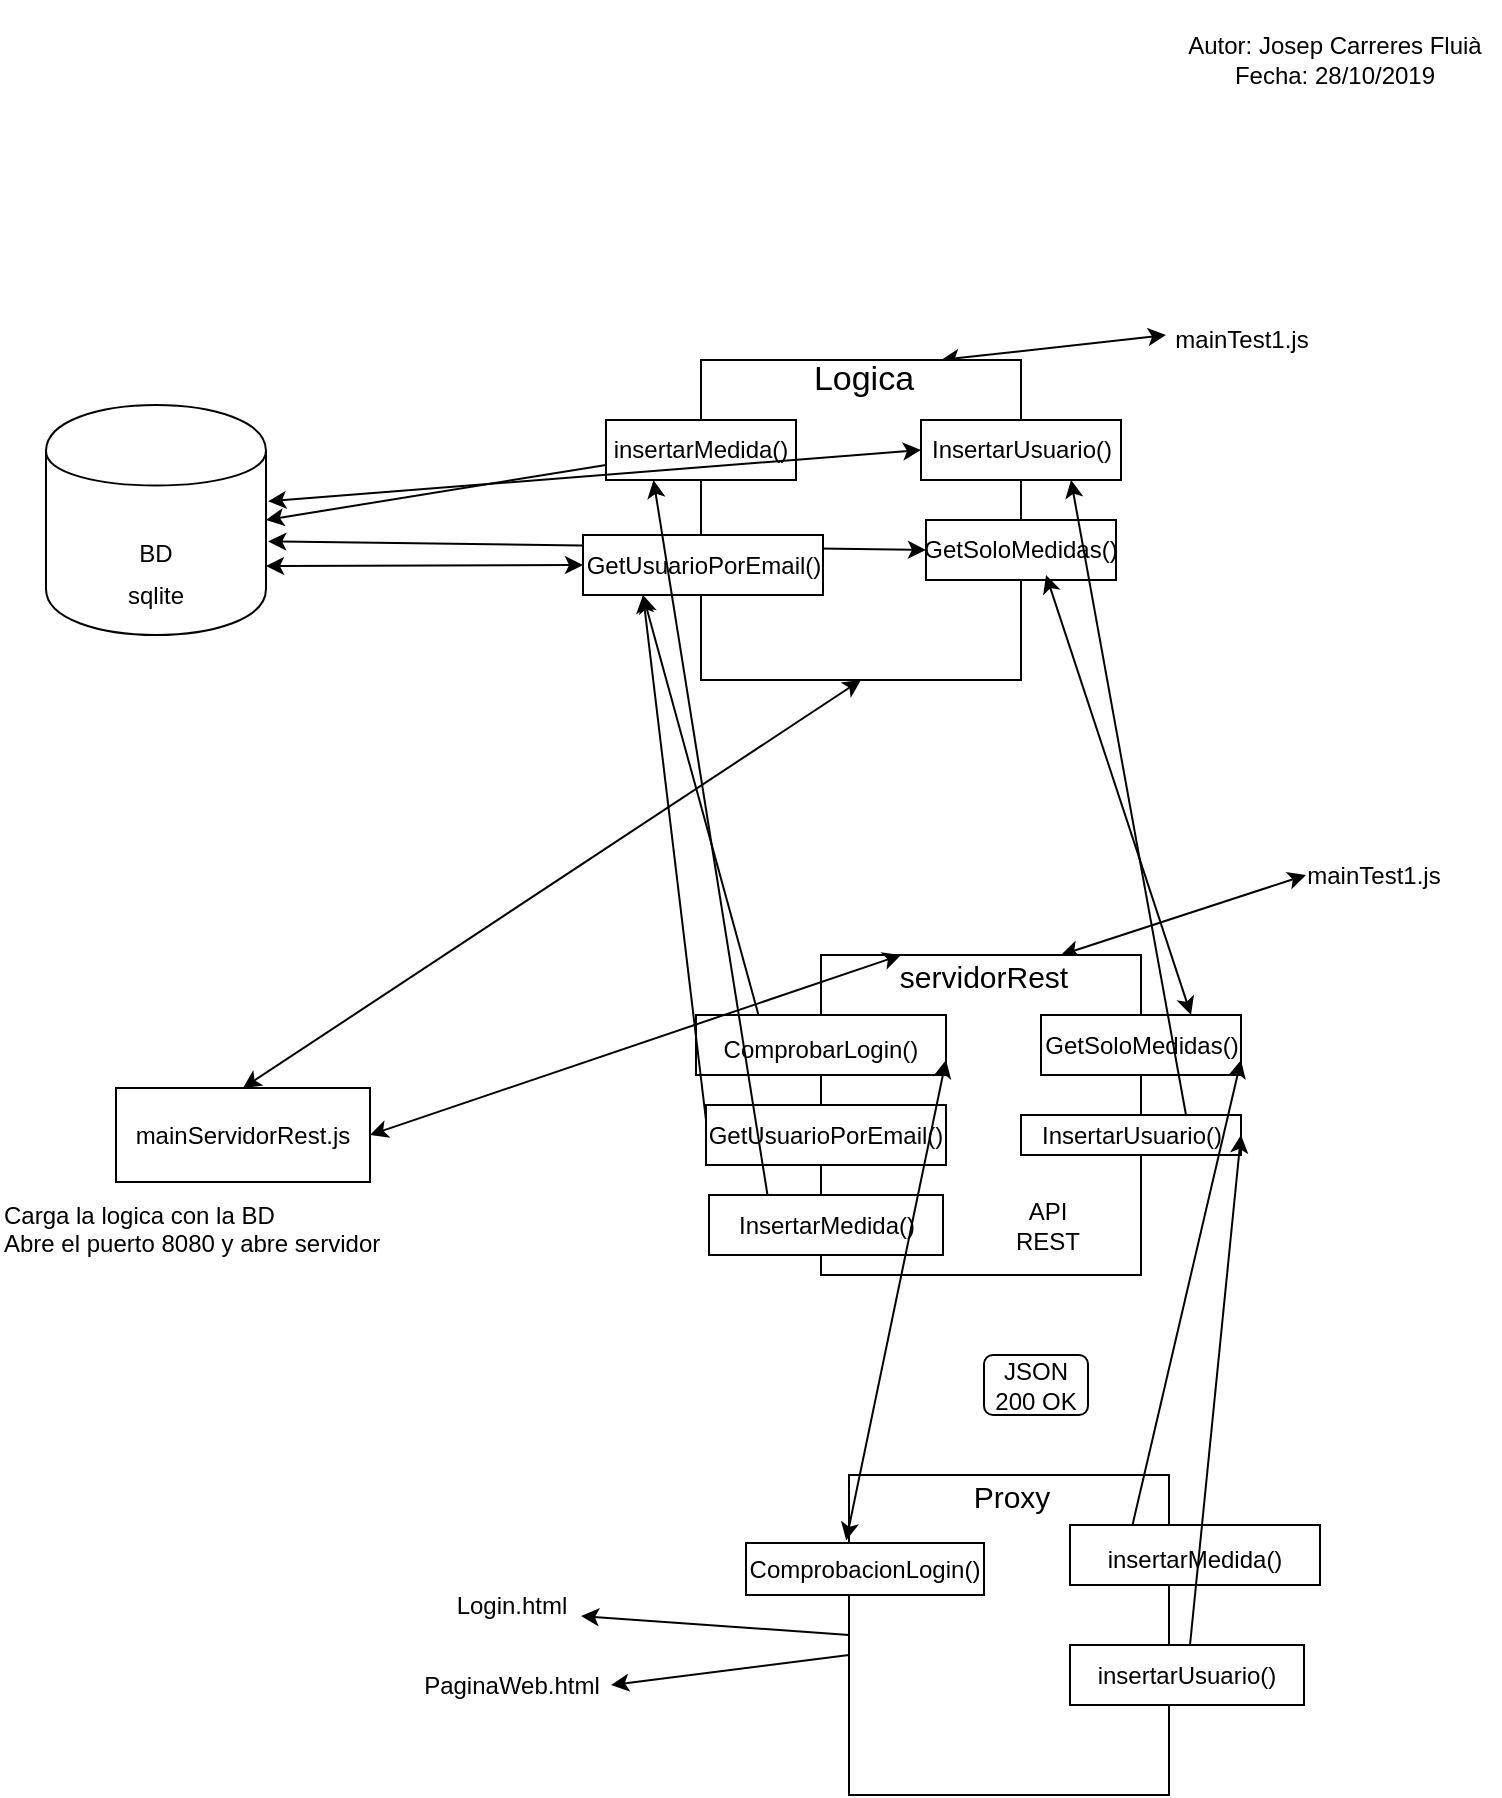 <mxfile version="12.1.8" type="device" pages="1"><diagram id="41nhFwWM2D2qWnkbmqse" name="Page-1"><mxGraphModel dx="1656" dy="860" grid="1" gridSize="10" guides="1" tooltips="1" connect="1" arrows="1" fold="1" page="1" pageScale="1" pageWidth="827" pageHeight="1169" math="0" shadow="0"><root><mxCell id="0"/><mxCell id="1" parent="0"/><mxCell id="t_M4Z4ogFmgjLOhEfJyO-61" style="edgeStyle=none;rounded=0;orthogonalLoop=1;jettySize=auto;html=1;exitX=0.75;exitY=0;exitDx=0;exitDy=0;startArrow=classic;startFill=1;fontSize=12;" edge="1" parent="1" source="t_M4Z4ogFmgjLOhEfJyO-1"><mxGeometry relative="1" as="geometry"><mxPoint x="623" y="187.5" as="targetPoint"/></mxGeometry></mxCell><mxCell id="t_M4Z4ogFmgjLOhEfJyO-1" value="" style="whiteSpace=wrap;html=1;aspect=fixed;" vertex="1" parent="1"><mxGeometry x="390.5" y="200" width="160" height="160" as="geometry"/></mxCell><mxCell id="t_M4Z4ogFmgjLOhEfJyO-2" value="&lt;font style=&quot;font-size: 17px&quot;&gt;Logica&lt;/font&gt;" style="text;html=1;strokeColor=none;fillColor=none;align=center;verticalAlign=middle;whiteSpace=wrap;rounded=0;" vertex="1" parent="1"><mxGeometry x="442.5" y="200" width="58" height="20" as="geometry"/></mxCell><mxCell id="t_M4Z4ogFmgjLOhEfJyO-3" value="insertarMedida()" style="rounded=0;whiteSpace=wrap;html=1;" vertex="1" parent="1"><mxGeometry x="343" y="230" width="95" height="30" as="geometry"/></mxCell><mxCell id="t_M4Z4ogFmgjLOhEfJyO-56" style="edgeStyle=none;rounded=0;orthogonalLoop=1;jettySize=auto;html=1;exitX=0;exitY=0.5;exitDx=0;exitDy=0;entryX=1.01;entryY=0.593;entryDx=0;entryDy=0;entryPerimeter=0;startArrow=classic;startFill=1;fontSize=12;" edge="1" parent="1" source="t_M4Z4ogFmgjLOhEfJyO-4" target="t_M4Z4ogFmgjLOhEfJyO-8"><mxGeometry relative="1" as="geometry"/></mxCell><mxCell id="t_M4Z4ogFmgjLOhEfJyO-4" value="GetSoloMedidas()" style="rounded=0;whiteSpace=wrap;html=1;" vertex="1" parent="1"><mxGeometry x="503" y="280" width="95" height="30" as="geometry"/></mxCell><mxCell id="t_M4Z4ogFmgjLOhEfJyO-55" style="rounded=0;orthogonalLoop=1;jettySize=auto;html=1;exitX=0;exitY=0.5;exitDx=0;exitDy=0;startArrow=classic;startFill=1;fontSize=12;entryX=1;entryY=0.7;entryDx=0;entryDy=0;" edge="1" parent="1" source="t_M4Z4ogFmgjLOhEfJyO-5" target="t_M4Z4ogFmgjLOhEfJyO-8"><mxGeometry relative="1" as="geometry"><mxPoint x="203" y="302.441" as="targetPoint"/></mxGeometry></mxCell><mxCell id="t_M4Z4ogFmgjLOhEfJyO-5" value="GetUsuarioPorEmail()" style="rounded=0;whiteSpace=wrap;html=1;" vertex="1" parent="1"><mxGeometry x="331.5" y="287.5" width="120" height="30" as="geometry"/></mxCell><mxCell id="t_M4Z4ogFmgjLOhEfJyO-57" style="edgeStyle=none;rounded=0;orthogonalLoop=1;jettySize=auto;html=1;exitX=0;exitY=0.5;exitDx=0;exitDy=0;startArrow=classic;startFill=1;fontSize=12;entryX=1.01;entryY=0.419;entryDx=0;entryDy=0;entryPerimeter=0;" edge="1" parent="1" source="t_M4Z4ogFmgjLOhEfJyO-6" target="t_M4Z4ogFmgjLOhEfJyO-8"><mxGeometry relative="1" as="geometry"/></mxCell><mxCell id="t_M4Z4ogFmgjLOhEfJyO-6" value="InsertarUsuario()" style="rounded=0;whiteSpace=wrap;html=1;" vertex="1" parent="1"><mxGeometry x="500.5" y="230" width="100" height="30" as="geometry"/></mxCell><mxCell id="t_M4Z4ogFmgjLOhEfJyO-8" value="BD" style="shape=cylinder;whiteSpace=wrap;html=1;boundedLbl=1;backgroundOutline=1;" vertex="1" parent="1"><mxGeometry x="63" y="222.5" width="110" height="115" as="geometry"/></mxCell><mxCell id="t_M4Z4ogFmgjLOhEfJyO-59" style="edgeStyle=none;rounded=0;orthogonalLoop=1;jettySize=auto;html=1;exitX=0.75;exitY=0;exitDx=0;exitDy=0;startArrow=classic;startFill=1;fontSize=12;" edge="1" parent="1" source="t_M4Z4ogFmgjLOhEfJyO-10"><mxGeometry relative="1" as="geometry"><mxPoint x="693" y="457.5" as="targetPoint"/></mxGeometry></mxCell><mxCell id="t_M4Z4ogFmgjLOhEfJyO-10" value="" style="whiteSpace=wrap;html=1;aspect=fixed;" vertex="1" parent="1"><mxGeometry x="450.5" y="497.5" width="160" height="160" as="geometry"/></mxCell><mxCell id="t_M4Z4ogFmgjLOhEfJyO-11" value="&lt;font style=&quot;font-size: 15px;&quot;&gt;servidorRest&lt;br style=&quot;font-size: 15px;&quot;&gt;&lt;/font&gt;" style="text;html=1;strokeColor=none;fillColor=none;align=center;verticalAlign=middle;whiteSpace=wrap;rounded=0;fontSize=15;" vertex="1" parent="1"><mxGeometry x="503" y="497.5" width="58" height="20" as="geometry"/></mxCell><mxCell id="t_M4Z4ogFmgjLOhEfJyO-13" value="InsertarUsuario()" style="rounded=0;whiteSpace=wrap;html=1;" vertex="1" parent="1"><mxGeometry x="550.5" y="577.5" width="110" height="20" as="geometry"/></mxCell><mxCell id="t_M4Z4ogFmgjLOhEfJyO-14" value="GetSoloMedidas()" style="rounded=0;whiteSpace=wrap;html=1;" vertex="1" parent="1"><mxGeometry x="560.5" y="527.5" width="100" height="30" as="geometry"/></mxCell><mxCell id="t_M4Z4ogFmgjLOhEfJyO-15" value="&lt;font style=&quot;font-size: 12px&quot;&gt;ComprobarLogin()&lt;/font&gt;" style="rounded=0;whiteSpace=wrap;html=1;fontSize=15;" vertex="1" parent="1"><mxGeometry x="388" y="527.5" width="125" height="30" as="geometry"/></mxCell><mxCell id="t_M4Z4ogFmgjLOhEfJyO-17" value="InsertarMedida()" style="rounded=0;whiteSpace=wrap;html=1;fontSize=12;" vertex="1" parent="1"><mxGeometry x="394.5" y="617.5" width="117" height="30" as="geometry"/></mxCell><mxCell id="t_M4Z4ogFmgjLOhEfJyO-18" value="GetUsuarioPorEmail()" style="rounded=0;whiteSpace=wrap;html=1;fontSize=12;" vertex="1" parent="1"><mxGeometry x="393" y="572.5" width="120" height="30" as="geometry"/></mxCell><mxCell id="t_M4Z4ogFmgjLOhEfJyO-19" value="" style="whiteSpace=wrap;html=1;aspect=fixed;" vertex="1" parent="1"><mxGeometry x="464.5" y="757.5" width="160" height="160" as="geometry"/></mxCell><mxCell id="t_M4Z4ogFmgjLOhEfJyO-20" value="&lt;font style=&quot;font-size: 15px&quot;&gt;Proxy&lt;br style=&quot;font-size: 15px&quot;&gt;&lt;/font&gt;" style="text;html=1;strokeColor=none;fillColor=none;align=center;verticalAlign=middle;whiteSpace=wrap;rounded=0;fontSize=15;" vertex="1" parent="1"><mxGeometry x="517" y="757.5" width="58" height="20" as="geometry"/></mxCell><mxCell id="t_M4Z4ogFmgjLOhEfJyO-22" value="ComprobacionLogin()" style="rounded=0;whiteSpace=wrap;html=1;" vertex="1" parent="1"><mxGeometry x="413" y="791.5" width="119" height="26" as="geometry"/></mxCell><mxCell id="t_M4Z4ogFmgjLOhEfJyO-24" value="insertarUsuario()" style="rounded=0;whiteSpace=wrap;html=1;fontSize=12;" vertex="1" parent="1"><mxGeometry x="575" y="842.5" width="117" height="30" as="geometry"/></mxCell><mxCell id="t_M4Z4ogFmgjLOhEfJyO-26" value="sqlite&lt;br&gt;" style="text;html=1;strokeColor=none;fillColor=none;align=center;verticalAlign=middle;whiteSpace=wrap;rounded=0;fontSize=12;" vertex="1" parent="1"><mxGeometry x="98" y="307.5" width="40" height="20" as="geometry"/></mxCell><mxCell id="t_M4Z4ogFmgjLOhEfJyO-27" value="Login.html&lt;br&gt;" style="text;html=1;strokeColor=none;fillColor=none;align=center;verticalAlign=middle;whiteSpace=wrap;rounded=0;fontSize=12;" vertex="1" parent="1"><mxGeometry x="260.5" y="813" width="70" height="20" as="geometry"/></mxCell><mxCell id="t_M4Z4ogFmgjLOhEfJyO-28" value="" style="endArrow=classic;html=1;fontSize=12;entryX=1;entryY=0.5;entryDx=0;entryDy=0;" edge="1" parent="1" source="t_M4Z4ogFmgjLOhEfJyO-19" target="t_M4Z4ogFmgjLOhEfJyO-29"><mxGeometry width="50" height="50" relative="1" as="geometry"><mxPoint x="403.3" y="872.5" as="sourcePoint"/><mxPoint x="442.5" y="862.5" as="targetPoint"/><Array as="points"/></mxGeometry></mxCell><mxCell id="t_M4Z4ogFmgjLOhEfJyO-29" value="PaginaWeb.html" style="text;html=1;strokeColor=none;fillColor=none;align=center;verticalAlign=middle;whiteSpace=wrap;rounded=0;fontSize=12;" vertex="1" parent="1"><mxGeometry x="245.5" y="852.5" width="100" height="20" as="geometry"/></mxCell><mxCell id="t_M4Z4ogFmgjLOhEfJyO-30" value="" style="endArrow=classic;html=1;fontSize=12;exitX=0;exitY=0.5;exitDx=0;exitDy=0;entryX=1;entryY=0.75;entryDx=0;entryDy=0;" edge="1" parent="1" source="t_M4Z4ogFmgjLOhEfJyO-19" target="t_M4Z4ogFmgjLOhEfJyO-27"><mxGeometry width="50" height="50" relative="1" as="geometry"><mxPoint x="573.5" y="815" as="sourcePoint"/><mxPoint x="713.5" y="810" as="targetPoint"/><Array as="points"/></mxGeometry></mxCell><mxCell id="t_M4Z4ogFmgjLOhEfJyO-35" value="" style="endArrow=classic;html=1;fontSize=12;exitX=0.25;exitY=0;exitDx=0;exitDy=0;entryX=1;entryY=0.75;entryDx=0;entryDy=0;" edge="1" parent="1" source="t_M4Z4ogFmgjLOhEfJyO-23" target="t_M4Z4ogFmgjLOhEfJyO-14"><mxGeometry width="50" height="50" relative="1" as="geometry"><mxPoint x="353" y="697.5" as="sourcePoint"/><mxPoint x="403" y="647.5" as="targetPoint"/></mxGeometry></mxCell><mxCell id="t_M4Z4ogFmgjLOhEfJyO-38" value="JSON&lt;br&gt;200 OK" style="rounded=1;whiteSpace=wrap;html=1;fontSize=12;rotation=0;" vertex="1" parent="1"><mxGeometry x="532" y="697.5" width="52" height="30" as="geometry"/></mxCell><mxCell id="t_M4Z4ogFmgjLOhEfJyO-39" value="" style="endArrow=classic;html=1;fontSize=12;exitX=0.421;exitY=-0.049;exitDx=0;exitDy=0;exitPerimeter=0;entryX=1;entryY=0.75;entryDx=0;entryDy=0;startArrow=classic;startFill=1;" edge="1" parent="1" source="t_M4Z4ogFmgjLOhEfJyO-22" target="t_M4Z4ogFmgjLOhEfJyO-15"><mxGeometry width="50" height="50" relative="1" as="geometry"><mxPoint x="463" y="657.5" as="sourcePoint"/><mxPoint x="513" y="607.5" as="targetPoint"/></mxGeometry></mxCell><mxCell id="t_M4Z4ogFmgjLOhEfJyO-40" value="" style="endArrow=classic;html=1;fontSize=12;entryX=0.75;entryY=0;entryDx=0;entryDy=0;exitX=0.632;exitY=0.917;exitDx=0;exitDy=0;exitPerimeter=0;startArrow=classic;startFill=1;" edge="1" parent="1" source="t_M4Z4ogFmgjLOhEfJyO-4" target="t_M4Z4ogFmgjLOhEfJyO-14"><mxGeometry width="50" height="50" relative="1" as="geometry"><mxPoint x="623" y="367.5" as="sourcePoint"/><mxPoint x="333" y="497.5" as="targetPoint"/></mxGeometry></mxCell><mxCell id="t_M4Z4ogFmgjLOhEfJyO-41" value="" style="endArrow=classic;html=1;fontSize=12;exitX=0.25;exitY=0;exitDx=0;exitDy=0;entryX=0.25;entryY=1;entryDx=0;entryDy=0;" edge="1" parent="1" source="t_M4Z4ogFmgjLOhEfJyO-15" target="t_M4Z4ogFmgjLOhEfJyO-5"><mxGeometry width="50" height="50" relative="1" as="geometry"><mxPoint x="43" y="537.5" as="sourcePoint"/><mxPoint x="93" y="487.5" as="targetPoint"/></mxGeometry></mxCell><mxCell id="t_M4Z4ogFmgjLOhEfJyO-42" value="" style="endArrow=classic;html=1;fontSize=12;exitX=0.25;exitY=0;exitDx=0;exitDy=0;entryX=0.25;entryY=1;entryDx=0;entryDy=0;" edge="1" parent="1" source="t_M4Z4ogFmgjLOhEfJyO-17" target="t_M4Z4ogFmgjLOhEfJyO-3"><mxGeometry width="50" height="50" relative="1" as="geometry"><mxPoint x="93" y="537.5" as="sourcePoint"/><mxPoint x="143" y="487.5" as="targetPoint"/></mxGeometry></mxCell><mxCell id="t_M4Z4ogFmgjLOhEfJyO-23" value="&lt;font style=&quot;font-size: 12px&quot;&gt;insertarMedida&lt;/font&gt;&lt;span style=&quot;font-size: 12px&quot;&gt;()&lt;/span&gt;" style="rounded=0;whiteSpace=wrap;html=1;fontSize=15;" vertex="1" parent="1"><mxGeometry x="575" y="782.5" width="125" height="30" as="geometry"/></mxCell><mxCell id="t_M4Z4ogFmgjLOhEfJyO-43" value="" style="endArrow=classic;html=1;fontSize=12;entryX=1;entryY=0.5;entryDx=0;entryDy=0;" edge="1" parent="1" source="t_M4Z4ogFmgjLOhEfJyO-24" target="t_M4Z4ogFmgjLOhEfJyO-13"><mxGeometry width="50" height="50" relative="1" as="geometry"><mxPoint x="583.5" y="813" as="sourcePoint"/><mxPoint x="803" y="877.5" as="targetPoint"/><Array as="points"/></mxGeometry></mxCell><mxCell id="t_M4Z4ogFmgjLOhEfJyO-46" value="" style="endArrow=classic;html=1;fontSize=12;exitX=0.75;exitY=0;exitDx=0;exitDy=0;entryX=0.75;entryY=1;entryDx=0;entryDy=0;" edge="1" parent="1" source="t_M4Z4ogFmgjLOhEfJyO-13" target="t_M4Z4ogFmgjLOhEfJyO-6"><mxGeometry width="50" height="50" relative="1" as="geometry"><mxPoint x="660.5" y="467.5" as="sourcePoint"/><mxPoint x="710.5" y="417.5" as="targetPoint"/></mxGeometry></mxCell><mxCell id="t_M4Z4ogFmgjLOhEfJyO-53" value="" style="endArrow=classic;html=1;fontSize=12;exitX=0;exitY=0.25;exitDx=0;exitDy=0;entryX=0.25;entryY=1;entryDx=0;entryDy=0;" edge="1" parent="1" source="t_M4Z4ogFmgjLOhEfJyO-18" target="t_M4Z4ogFmgjLOhEfJyO-5"><mxGeometry width="50" height="50" relative="1" as="geometry"><mxPoint x="253" y="597.5" as="sourcePoint"/><mxPoint x="303" y="547.5" as="targetPoint"/></mxGeometry></mxCell><mxCell id="t_M4Z4ogFmgjLOhEfJyO-54" value="" style="endArrow=classic;html=1;fontSize=12;exitX=0;exitY=0.75;exitDx=0;exitDy=0;entryX=1;entryY=0.5;entryDx=0;entryDy=0;" edge="1" parent="1" source="t_M4Z4ogFmgjLOhEfJyO-3" target="t_M4Z4ogFmgjLOhEfJyO-8"><mxGeometry width="50" height="50" relative="1" as="geometry"><mxPoint x="253" y="277.5" as="sourcePoint"/><mxPoint x="303" y="227.5" as="targetPoint"/></mxGeometry></mxCell><mxCell id="t_M4Z4ogFmgjLOhEfJyO-60" value="mainTest1.js" style="text;html=1;strokeColor=none;fillColor=none;align=center;verticalAlign=middle;whiteSpace=wrap;rounded=0;fontSize=12;" vertex="1" parent="1"><mxGeometry x="692" y="447.5" width="70" height="20" as="geometry"/></mxCell><mxCell id="t_M4Z4ogFmgjLOhEfJyO-62" value="mainTest1.js" style="text;html=1;strokeColor=none;fillColor=none;align=center;verticalAlign=middle;whiteSpace=wrap;rounded=0;fontSize=12;" vertex="1" parent="1"><mxGeometry x="640.5" y="180" width="40" height="20" as="geometry"/></mxCell><mxCell id="t_M4Z4ogFmgjLOhEfJyO-67" style="edgeStyle=none;rounded=0;orthogonalLoop=1;jettySize=auto;html=1;exitX=1;exitY=0.5;exitDx=0;exitDy=0;entryX=0.25;entryY=0;entryDx=0;entryDy=0;startArrow=classic;startFill=1;fontSize=12;" edge="1" parent="1" source="t_M4Z4ogFmgjLOhEfJyO-63" target="t_M4Z4ogFmgjLOhEfJyO-10"><mxGeometry relative="1" as="geometry"/></mxCell><mxCell id="t_M4Z4ogFmgjLOhEfJyO-63" value="mainServidorRest.js" style="rounded=0;whiteSpace=wrap;html=1;fontSize=12;" vertex="1" parent="1"><mxGeometry x="98" y="564" width="127" height="47" as="geometry"/></mxCell><mxCell id="t_M4Z4ogFmgjLOhEfJyO-65" value="API REST&lt;br&gt;" style="text;html=1;strokeColor=none;fillColor=none;align=center;verticalAlign=middle;whiteSpace=wrap;rounded=0;fontSize=12;" vertex="1" parent="1"><mxGeometry x="544" y="622.5" width="40" height="20" as="geometry"/></mxCell><mxCell id="t_M4Z4ogFmgjLOhEfJyO-66" value="" style="endArrow=classic;startArrow=classic;html=1;fontSize=12;exitX=0.5;exitY=0;exitDx=0;exitDy=0;entryX=0.5;entryY=1;entryDx=0;entryDy=0;" edge="1" parent="1" source="t_M4Z4ogFmgjLOhEfJyO-63" target="t_M4Z4ogFmgjLOhEfJyO-1"><mxGeometry width="50" height="50" relative="1" as="geometry"><mxPoint x="193" y="547.5" as="sourcePoint"/><mxPoint x="243" y="497.5" as="targetPoint"/></mxGeometry></mxCell><mxCell id="t_M4Z4ogFmgjLOhEfJyO-68" value="Autor: Josep Carreres Fluià&lt;br&gt;Fecha: 28/10/2019" style="text;html=1;strokeColor=none;fillColor=none;align=center;verticalAlign=middle;whiteSpace=wrap;rounded=0;fontSize=12;" vertex="1" parent="1"><mxGeometry x="625" y="20" width="165" height="60" as="geometry"/></mxCell><mxCell id="t_M4Z4ogFmgjLOhEfJyO-70" value="Carga la logica con la BD&lt;br&gt;Abre el puerto 8080 y abre servidor&lt;br&gt;&amp;nbsp;" style="text;html=1;resizable=0;points=[];autosize=1;align=left;verticalAlign=top;spacingTop=-4;fontSize=12;" vertex="1" parent="1"><mxGeometry x="40" y="617.5" width="200" height="40" as="geometry"/></mxCell></root></mxGraphModel></diagram></mxfile>